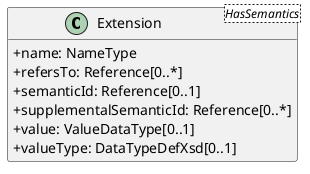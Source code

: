 @startuml
skinparam classAttributeIconSize 0
hide methods

class Extension<HasSemantics> {
  +name: NameType 
  +refersTo: Reference[0..*] 
  +semanticId: Reference[0..1] 
  +supplementalSemanticId: Reference[0..*] 
  +value: ValueDataType[0..1] 
  +valueType: DataTypeDefXsd[0..1] 
}
@enduml